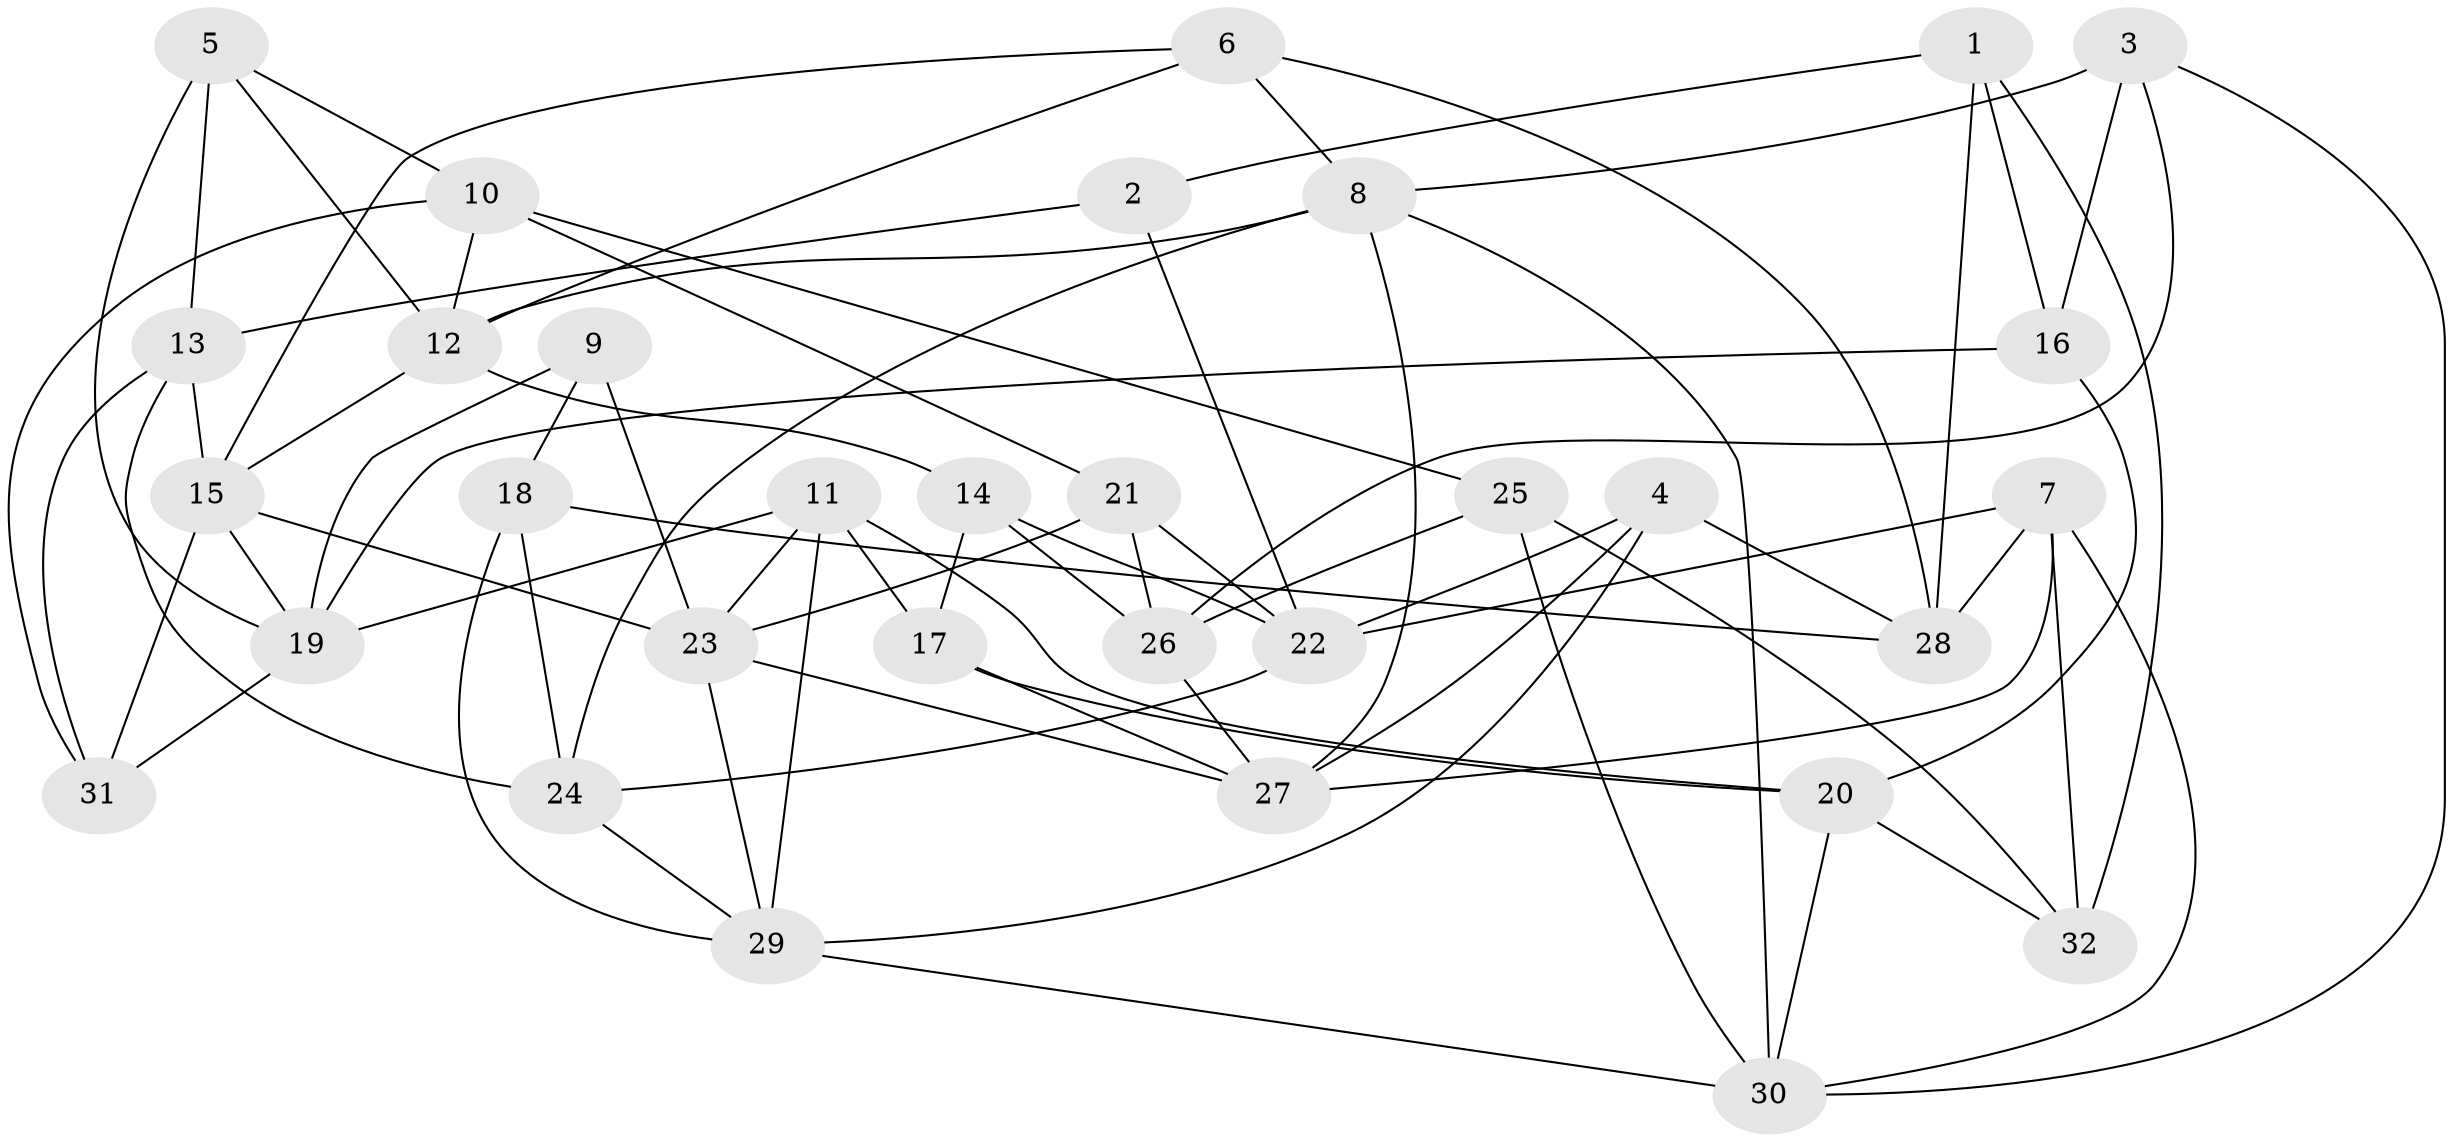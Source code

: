 // original degree distribution, {4: 1.0}
// Generated by graph-tools (version 1.1) at 2025/38/03/04/25 23:38:17]
// undirected, 32 vertices, 76 edges
graph export_dot {
  node [color=gray90,style=filled];
  1;
  2;
  3;
  4;
  5;
  6;
  7;
  8;
  9;
  10;
  11;
  12;
  13;
  14;
  15;
  16;
  17;
  18;
  19;
  20;
  21;
  22;
  23;
  24;
  25;
  26;
  27;
  28;
  29;
  30;
  31;
  32;
  1 -- 2 [weight=1.0];
  1 -- 16 [weight=1.0];
  1 -- 28 [weight=1.0];
  1 -- 32 [weight=1.0];
  2 -- 13 [weight=2.0];
  2 -- 22 [weight=1.0];
  3 -- 8 [weight=1.0];
  3 -- 16 [weight=1.0];
  3 -- 26 [weight=1.0];
  3 -- 30 [weight=1.0];
  4 -- 22 [weight=1.0];
  4 -- 27 [weight=1.0];
  4 -- 28 [weight=1.0];
  4 -- 29 [weight=1.0];
  5 -- 10 [weight=1.0];
  5 -- 12 [weight=1.0];
  5 -- 13 [weight=1.0];
  5 -- 19 [weight=1.0];
  6 -- 8 [weight=1.0];
  6 -- 12 [weight=1.0];
  6 -- 15 [weight=1.0];
  6 -- 28 [weight=1.0];
  7 -- 22 [weight=1.0];
  7 -- 27 [weight=1.0];
  7 -- 28 [weight=2.0];
  7 -- 30 [weight=1.0];
  7 -- 32 [weight=1.0];
  8 -- 12 [weight=1.0];
  8 -- 24 [weight=1.0];
  8 -- 27 [weight=1.0];
  8 -- 30 [weight=1.0];
  9 -- 18 [weight=2.0];
  9 -- 19 [weight=1.0];
  9 -- 23 [weight=1.0];
  10 -- 12 [weight=1.0];
  10 -- 21 [weight=2.0];
  10 -- 25 [weight=1.0];
  10 -- 31 [weight=1.0];
  11 -- 17 [weight=2.0];
  11 -- 19 [weight=1.0];
  11 -- 20 [weight=1.0];
  11 -- 23 [weight=1.0];
  11 -- 29 [weight=1.0];
  12 -- 14 [weight=1.0];
  12 -- 15 [weight=1.0];
  13 -- 15 [weight=1.0];
  13 -- 24 [weight=1.0];
  13 -- 31 [weight=1.0];
  14 -- 17 [weight=1.0];
  14 -- 22 [weight=1.0];
  14 -- 26 [weight=1.0];
  15 -- 19 [weight=1.0];
  15 -- 23 [weight=1.0];
  15 -- 31 [weight=1.0];
  16 -- 19 [weight=1.0];
  16 -- 20 [weight=1.0];
  17 -- 20 [weight=2.0];
  17 -- 27 [weight=1.0];
  18 -- 24 [weight=2.0];
  18 -- 28 [weight=1.0];
  18 -- 29 [weight=1.0];
  19 -- 31 [weight=1.0];
  20 -- 30 [weight=1.0];
  20 -- 32 [weight=1.0];
  21 -- 22 [weight=1.0];
  21 -- 23 [weight=1.0];
  21 -- 26 [weight=2.0];
  22 -- 24 [weight=1.0];
  23 -- 27 [weight=1.0];
  23 -- 29 [weight=1.0];
  24 -- 29 [weight=1.0];
  25 -- 26 [weight=1.0];
  25 -- 30 [weight=1.0];
  25 -- 32 [weight=1.0];
  26 -- 27 [weight=1.0];
  29 -- 30 [weight=1.0];
}
